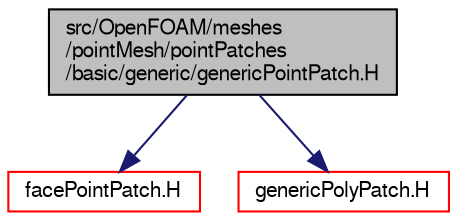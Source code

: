 digraph "src/OpenFOAM/meshes/pointMesh/pointPatches/basic/generic/genericPointPatch.H"
{
  bgcolor="transparent";
  edge [fontname="FreeSans",fontsize="10",labelfontname="FreeSans",labelfontsize="10"];
  node [fontname="FreeSans",fontsize="10",shape=record];
  Node1 [label="src/OpenFOAM/meshes\l/pointMesh/pointPatches\l/basic/generic/genericPointPatch.H",height=0.2,width=0.4,color="black", fillcolor="grey75", style="filled" fontcolor="black"];
  Node1 -> Node2 [color="midnightblue",fontsize="10",style="solid",fontname="FreeSans"];
  Node2 [label="facePointPatch.H",height=0.2,width=0.4,color="red",URL="$a08127.html"];
  Node1 -> Node3 [color="midnightblue",fontsize="10",style="solid",fontname="FreeSans"];
  Node3 [label="genericPolyPatch.H",height=0.2,width=0.4,color="red",URL="$a08186.html"];
}
